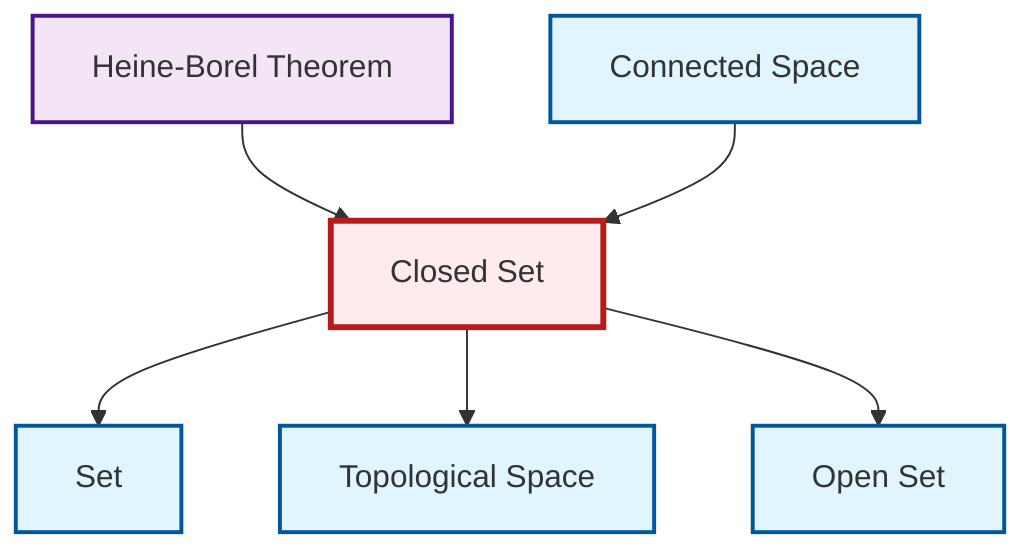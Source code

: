 graph TD
    classDef definition fill:#e1f5fe,stroke:#01579b,stroke-width:2px
    classDef theorem fill:#f3e5f5,stroke:#4a148c,stroke-width:2px
    classDef axiom fill:#fff3e0,stroke:#e65100,stroke-width:2px
    classDef example fill:#e8f5e9,stroke:#1b5e20,stroke-width:2px
    classDef current fill:#ffebee,stroke:#b71c1c,stroke-width:3px
    def-open-set["Open Set"]:::definition
    def-set["Set"]:::definition
    def-topological-space["Topological Space"]:::definition
    def-closed-set["Closed Set"]:::definition
    def-connected["Connected Space"]:::definition
    thm-heine-borel["Heine-Borel Theorem"]:::theorem
    def-closed-set --> def-set
    def-closed-set --> def-topological-space
    thm-heine-borel --> def-closed-set
    def-connected --> def-closed-set
    def-closed-set --> def-open-set
    class def-closed-set current